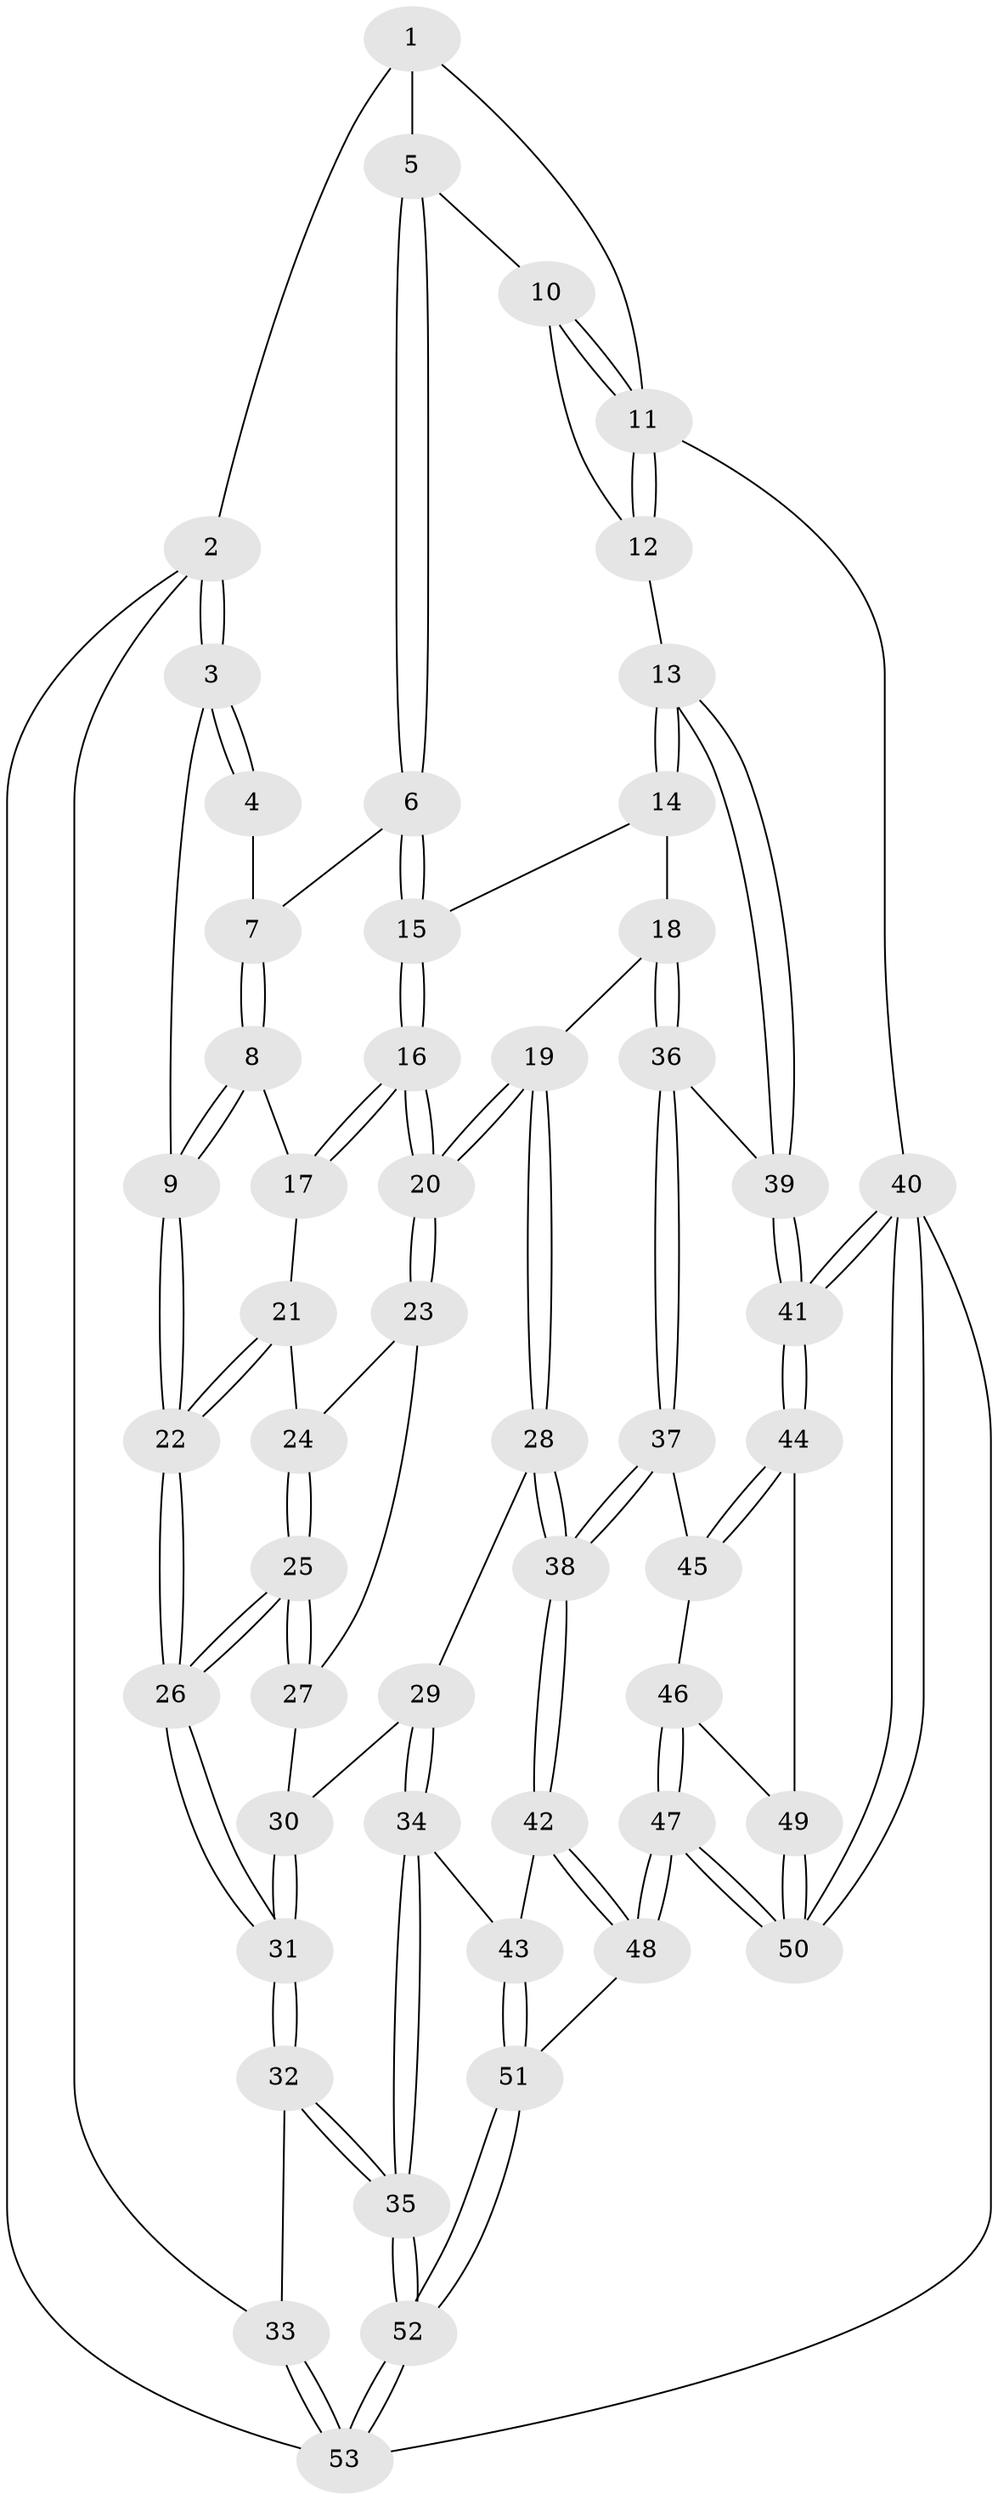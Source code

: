 // Generated by graph-tools (version 1.1) at 2025/38/03/09/25 02:38:35]
// undirected, 53 vertices, 129 edges
graph export_dot {
graph [start="1"]
  node [color=gray90,style=filled];
  1 [pos="+0.19590907541751296+0"];
  2 [pos="+0+0.21314829407136632"];
  3 [pos="+0.04107741661547271+0.24520116250025945"];
  4 [pos="+0.14815890257374628+0.1286740704752281"];
  5 [pos="+0.6379632509960922+0"];
  6 [pos="+0.6258571740224054+0.0033820913662366025"];
  7 [pos="+0.31054153160527215+0.13054269604606497"];
  8 [pos="+0.2873182924970203+0.2949161900030583"];
  9 [pos="+0.16781815001739459+0.3756339216728947"];
  10 [pos="+0.6405147632146827+0"];
  11 [pos="+1+0"];
  12 [pos="+1+0.3202342369776694"];
  13 [pos="+1+0.38374595683211177"];
  14 [pos="+0.741566934751615+0.13398230682771411"];
  15 [pos="+0.6264657863372858+0.01306153670167736"];
  16 [pos="+0.5957915328114872+0.13624053202477573"];
  17 [pos="+0.420833282103352+0.27675745401070445"];
  18 [pos="+0.9594184484344125+0.4922931770166535"];
  19 [pos="+0.7003610393118828+0.48041717499622827"];
  20 [pos="+0.6230489329601211+0.3959446140526281"];
  21 [pos="+0.4073940806212534+0.33816186847013663"];
  22 [pos="+0.20705664023394588+0.49503429039757113"];
  23 [pos="+0.5315797047251916+0.44529147196007435"];
  24 [pos="+0.4238458893499697+0.40381097907641256"];
  25 [pos="+0.29431974443649506+0.4948945732929487"];
  26 [pos="+0.2143174290658659+0.5318331788842056"];
  27 [pos="+0.5236521803974592+0.45487420926875827"];
  28 [pos="+0.6519090704827372+0.6149542581053777"];
  29 [pos="+0.5189102811014124+0.5952061694964652"];
  30 [pos="+0.4879494611158183+0.5304591623703536"];
  31 [pos="+0.20719593628617697+0.6271527101790945"];
  32 [pos="+0.20369248763948403+0.6397842290820726"];
  33 [pos="+0+0.6848504848679412"];
  34 [pos="+0.3877230132175118+0.7659280620907778"];
  35 [pos="+0.2687563614869428+0.7422849963058374"];
  36 [pos="+0.966369724579021+0.4947835246733645"];
  37 [pos="+0.8419620375022625+0.7540523480474381"];
  38 [pos="+0.665084732924537+0.8215637229154287"];
  39 [pos="+1+0.4539074937453038"];
  40 [pos="+1+1"];
  41 [pos="+1+0.7982675808484335"];
  42 [pos="+0.6579356723174092+0.83126107907868"];
  43 [pos="+0.4725836469461557+0.8050085161622096"];
  44 [pos="+1+0.812112776424052"];
  45 [pos="+0.8875600517203817+0.7856821717396392"];
  46 [pos="+0.9207556517298757+0.8861807358032183"];
  47 [pos="+0.889563602247114+1"];
  48 [pos="+0.7352635902248216+1"];
  49 [pos="+0.9816271440139349+0.8800078759651179"];
  50 [pos="+0.9540301036025851+1"];
  51 [pos="+0.3870797322911851+1"];
  52 [pos="+0.09502686668943673+1"];
  53 [pos="+0+1"];
  1 -- 2;
  1 -- 5;
  1 -- 11;
  2 -- 3;
  2 -- 3;
  2 -- 33;
  2 -- 53;
  3 -- 4;
  3 -- 4;
  3 -- 9;
  4 -- 7;
  5 -- 6;
  5 -- 6;
  5 -- 10;
  6 -- 7;
  6 -- 15;
  6 -- 15;
  7 -- 8;
  7 -- 8;
  8 -- 9;
  8 -- 9;
  8 -- 17;
  9 -- 22;
  9 -- 22;
  10 -- 11;
  10 -- 11;
  10 -- 12;
  11 -- 12;
  11 -- 12;
  11 -- 40;
  12 -- 13;
  13 -- 14;
  13 -- 14;
  13 -- 39;
  13 -- 39;
  14 -- 15;
  14 -- 18;
  15 -- 16;
  15 -- 16;
  16 -- 17;
  16 -- 17;
  16 -- 20;
  16 -- 20;
  17 -- 21;
  18 -- 19;
  18 -- 36;
  18 -- 36;
  19 -- 20;
  19 -- 20;
  19 -- 28;
  19 -- 28;
  20 -- 23;
  20 -- 23;
  21 -- 22;
  21 -- 22;
  21 -- 24;
  22 -- 26;
  22 -- 26;
  23 -- 24;
  23 -- 27;
  24 -- 25;
  24 -- 25;
  25 -- 26;
  25 -- 26;
  25 -- 27;
  25 -- 27;
  26 -- 31;
  26 -- 31;
  27 -- 30;
  28 -- 29;
  28 -- 38;
  28 -- 38;
  29 -- 30;
  29 -- 34;
  29 -- 34;
  30 -- 31;
  30 -- 31;
  31 -- 32;
  31 -- 32;
  32 -- 33;
  32 -- 35;
  32 -- 35;
  33 -- 53;
  33 -- 53;
  34 -- 35;
  34 -- 35;
  34 -- 43;
  35 -- 52;
  35 -- 52;
  36 -- 37;
  36 -- 37;
  36 -- 39;
  37 -- 38;
  37 -- 38;
  37 -- 45;
  38 -- 42;
  38 -- 42;
  39 -- 41;
  39 -- 41;
  40 -- 41;
  40 -- 41;
  40 -- 50;
  40 -- 50;
  40 -- 53;
  41 -- 44;
  41 -- 44;
  42 -- 43;
  42 -- 48;
  42 -- 48;
  43 -- 51;
  43 -- 51;
  44 -- 45;
  44 -- 45;
  44 -- 49;
  45 -- 46;
  46 -- 47;
  46 -- 47;
  46 -- 49;
  47 -- 48;
  47 -- 48;
  47 -- 50;
  47 -- 50;
  48 -- 51;
  49 -- 50;
  49 -- 50;
  51 -- 52;
  51 -- 52;
  52 -- 53;
  52 -- 53;
}
